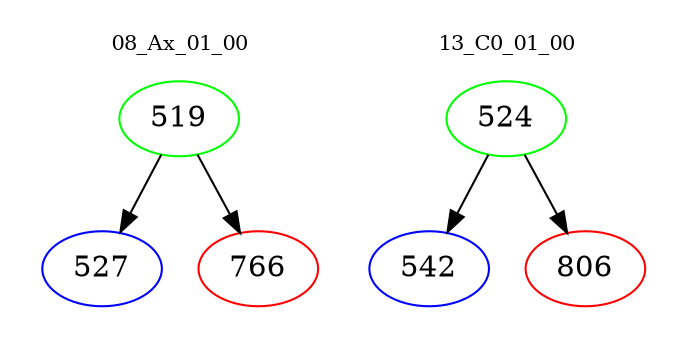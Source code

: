 digraph{
subgraph cluster_0 {
color = white
label = "08_Ax_01_00";
fontsize=10;
T0_519 [label="519", color="green"]
T0_519 -> T0_527 [color="black"]
T0_527 [label="527", color="blue"]
T0_519 -> T0_766 [color="black"]
T0_766 [label="766", color="red"]
}
subgraph cluster_1 {
color = white
label = "13_C0_01_00";
fontsize=10;
T1_524 [label="524", color="green"]
T1_524 -> T1_542 [color="black"]
T1_542 [label="542", color="blue"]
T1_524 -> T1_806 [color="black"]
T1_806 [label="806", color="red"]
}
}
